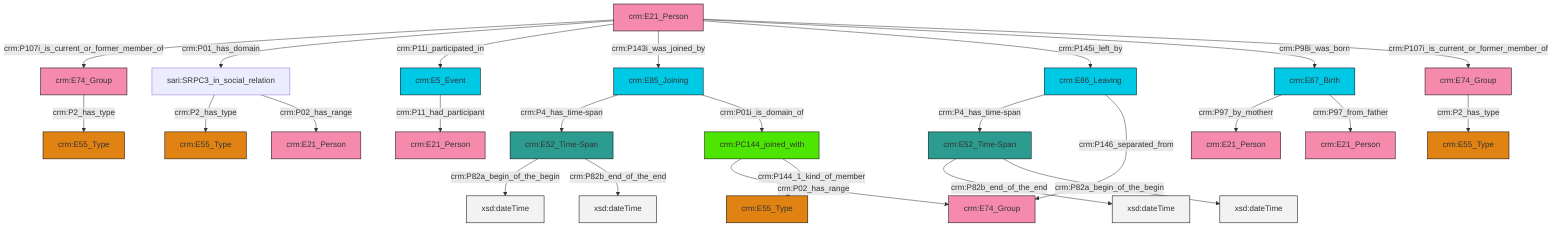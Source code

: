 graph TD
classDef Literal fill:#f2f2f2,stroke:#000000;
classDef CRM_Entity fill:#FFFFFF,stroke:#000000;
classDef Temporal_Entity fill:#00C9E6, stroke:#000000;
classDef Type fill:#E18312, stroke:#000000;
classDef Time-Span fill:#2C9C91, stroke:#000000;
classDef Appellation fill:#FFEB7F, stroke:#000000;
classDef Place fill:#008836, stroke:#000000;
classDef Persistent_Item fill:#B266B2, stroke:#000000;
classDef Conceptual_Object fill:#FFD700, stroke:#000000;
classDef Physical_Thing fill:#D2B48C, stroke:#000000;
classDef Actor fill:#f58aad, stroke:#000000;
classDef PC_Classes fill:#4ce600, stroke:#000000;
classDef Multi fill:#cccccc,stroke:#000000;

6["crm:E86_Leaving"]:::Temporal_Entity -->|crm:P4_has_time-span| 7["crm:E52_Time-Span"]:::Time-Span
8["crm:E21_Person"]:::Actor -->|crm:P107i_is_current_or_former_member_of| 9["crm:E74_Group"]:::Actor
6["crm:E86_Leaving"]:::Temporal_Entity -->|crm:P146_separated_from| 10["crm:E74_Group"]:::Actor
11["crm:E74_Group"]:::Actor -->|crm:P2_has_type| 12["crm:E55_Type"]:::Type
8["crm:E21_Person"]:::Actor -->|crm:P01_has_domain| 13["sari:SRPC3_in_social_relation"]:::Default
2["crm:E52_Time-Span"]:::Time-Span -->|crm:P82a_begin_of_the_begin| 15[xsd:dateTime]:::Literal
4["crm:PC144_joined_with"]:::PC_Classes -->|crm:P02_has_range| 10["crm:E74_Group"]:::Actor
8["crm:E21_Person"]:::Actor -->|crm:P11i_participated_in| 17["crm:E5_Event"]:::Temporal_Entity
13["sari:SRPC3_in_social_relation"]:::Default -->|crm:P2_has_type| 22["crm:E55_Type"]:::Type
23["crm:E85_Joining"]:::Temporal_Entity -->|crm:P4_has_time-span| 2["crm:E52_Time-Span"]:::Time-Span
7["crm:E52_Time-Span"]:::Time-Span -->|crm:P82b_end_of_the_end| 26[xsd:dateTime]:::Literal
23["crm:E85_Joining"]:::Temporal_Entity -->|crm:P01i_is_domain_of| 4["crm:PC144_joined_with"]:::PC_Classes
13["sari:SRPC3_in_social_relation"]:::Default -->|crm:P02_has_range| 31["crm:E21_Person"]:::Actor
2["crm:E52_Time-Span"]:::Time-Span -->|crm:P82b_end_of_the_end| 32[xsd:dateTime]:::Literal
9["crm:E74_Group"]:::Actor -->|crm:P2_has_type| 0["crm:E55_Type"]:::Type
4["crm:PC144_joined_with"]:::PC_Classes -->|crm:P144_1_kind_of_member| 19["crm:E55_Type"]:::Type
29["crm:E67_Birth"]:::Temporal_Entity -->|crm:P97_by_motherr| 38["crm:E21_Person"]:::Actor
8["crm:E21_Person"]:::Actor -->|crm:P143i_was_joined_by| 23["crm:E85_Joining"]:::Temporal_Entity
29["crm:E67_Birth"]:::Temporal_Entity -->|crm:P97_from_father| 24["crm:E21_Person"]:::Actor
8["crm:E21_Person"]:::Actor -->|crm:P145i_left_by| 6["crm:E86_Leaving"]:::Temporal_Entity
17["crm:E5_Event"]:::Temporal_Entity -->|crm:P11_had_participant| 39["crm:E21_Person"]:::Actor
8["crm:E21_Person"]:::Actor -->|crm:P98i_was_born| 29["crm:E67_Birth"]:::Temporal_Entity
7["crm:E52_Time-Span"]:::Time-Span -->|crm:P82a_begin_of_the_begin| 45[xsd:dateTime]:::Literal
8["crm:E21_Person"]:::Actor -->|crm:P107i_is_current_or_former_member_of| 11["crm:E74_Group"]:::Actor